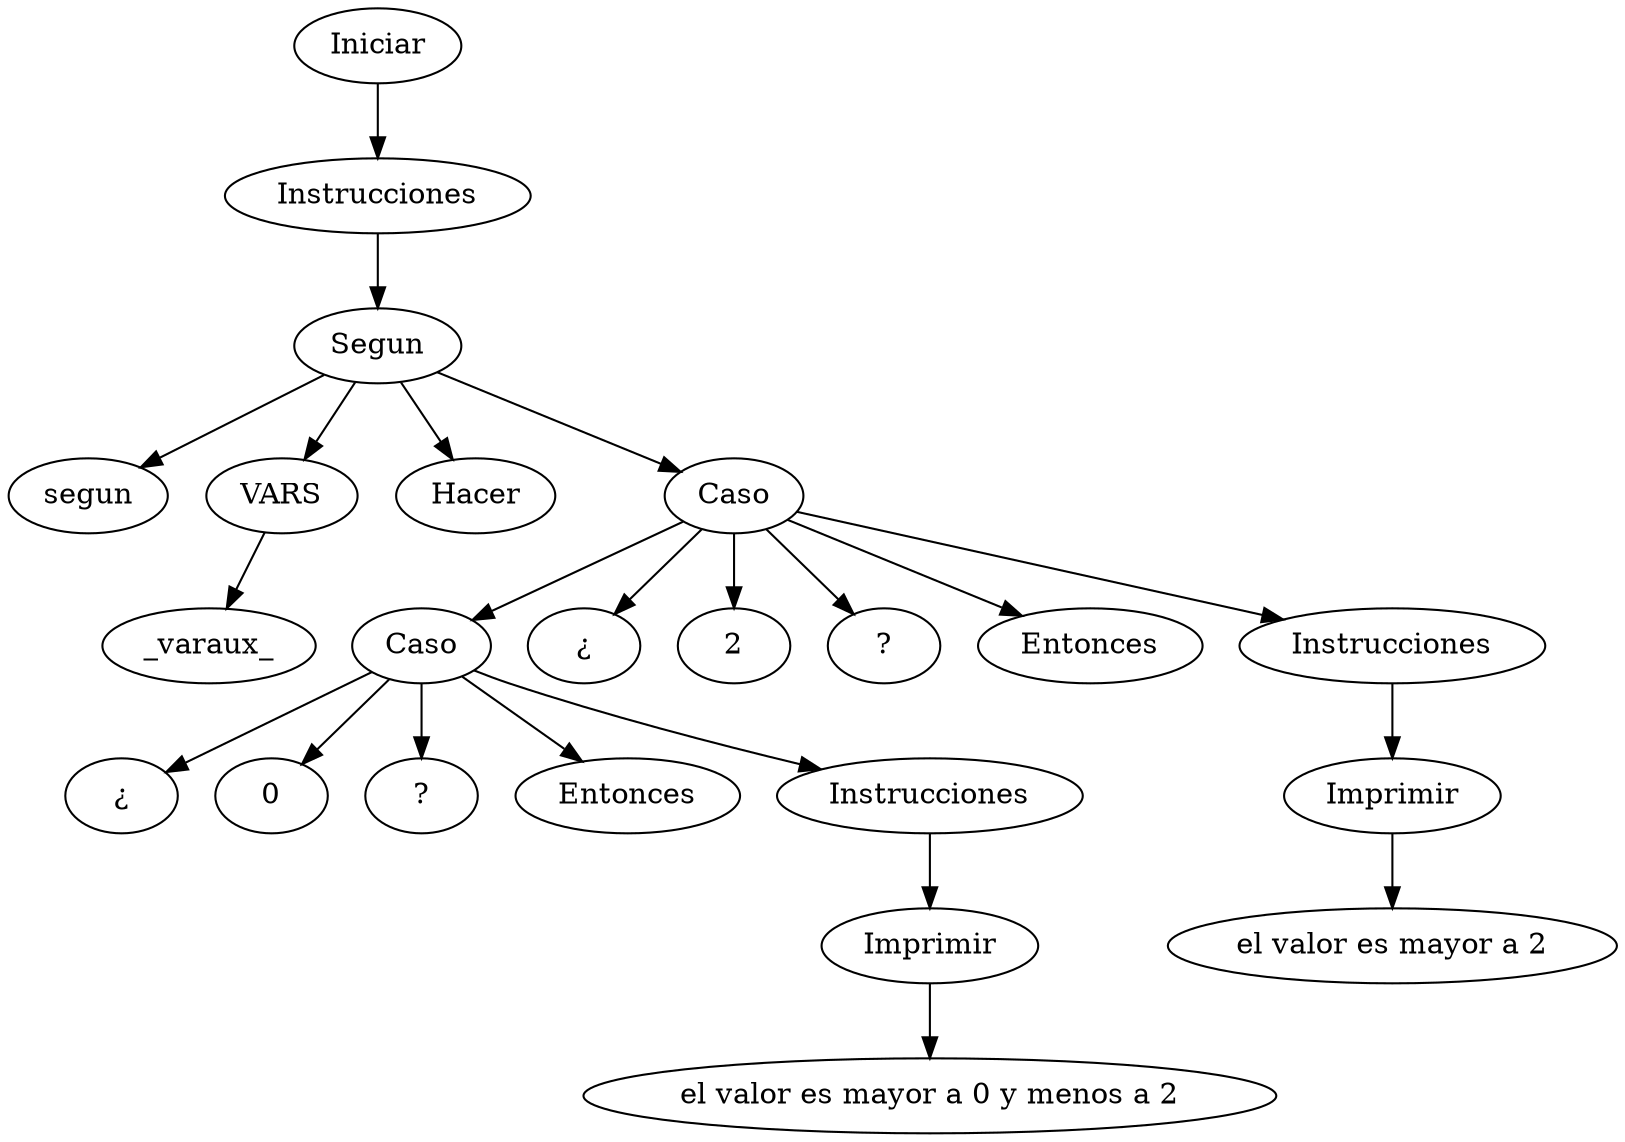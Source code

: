 digraph G{
"node1000365503" [ label = "Iniciar",];
"node286313959" [ label = "Instrucciones",];
"node1293867537" [ label = "Segun",];
"node671451972" [ label = "segun",];
"node1293867537" -> "node671451972" [ label = "",];
"node292644446" [ label = "VARS",];
"node102362722" [ label = "_varaux_",];
"node292644446" -> "node102362722" [ label = "",];
"node1293867537" -> "node292644446" [ label = "",];
"node1038906082" [ label = "Hacer",];
"node1293867537" -> "node1038906082" [ label = "",];
"node968327600" [ label = "Caso",];
"node594432846" [ label = "Caso",];
"node1791873983" [ label = "¿",];
"node594432846" -> "node1791873983" [ label = "",];
"node887670630" [ label = "0",];
"node594432846" -> "node887670630" [ label = "",];
"node836205130" [ label = "?",];
"node594432846" -> "node836205130" [ label = "",];
"node1626520349" [ label = "Entonces",];
"node594432846" -> "node1626520349" [ label = "",];
"node1688652951" [ label = "Instrucciones",];
"node369616018" [ label = "Imprimir",];
"node470337842" [ label = "el valor es mayor a 0 y menos a 2",];
"node369616018" -> "node470337842" [ label = "",];
"node1688652951" -> "node369616018" [ label = "",];
"node594432846" -> "node1688652951" [ label = "",];
"node968327600" -> "node594432846" [ label = "",];
"node1775743997" [ label = "¿",];
"node968327600" -> "node1775743997" [ label = "",];
"node994514980" [ label = "2",];
"node968327600" -> "node994514980" [ label = "",];
"node307058858" [ label = "?",];
"node968327600" -> "node307058858" [ label = "",];
"node1213616776" [ label = "Entonces",];
"node968327600" -> "node1213616776" [ label = "",];
"node474634276" [ label = "Instrucciones",];
"node525333937" [ label = "Imprimir",];
"node1732212474" [ label = "el valor es mayor a 2",];
"node525333937" -> "node1732212474" [ label = "",];
"node474634276" -> "node525333937" [ label = "",];
"node968327600" -> "node474634276" [ label = "",];
"node1293867537" -> "node968327600" [ label = "",];
"node286313959" -> "node1293867537" [ label = "",];
"node1000365503" -> "node286313959" [ label = "",];
}